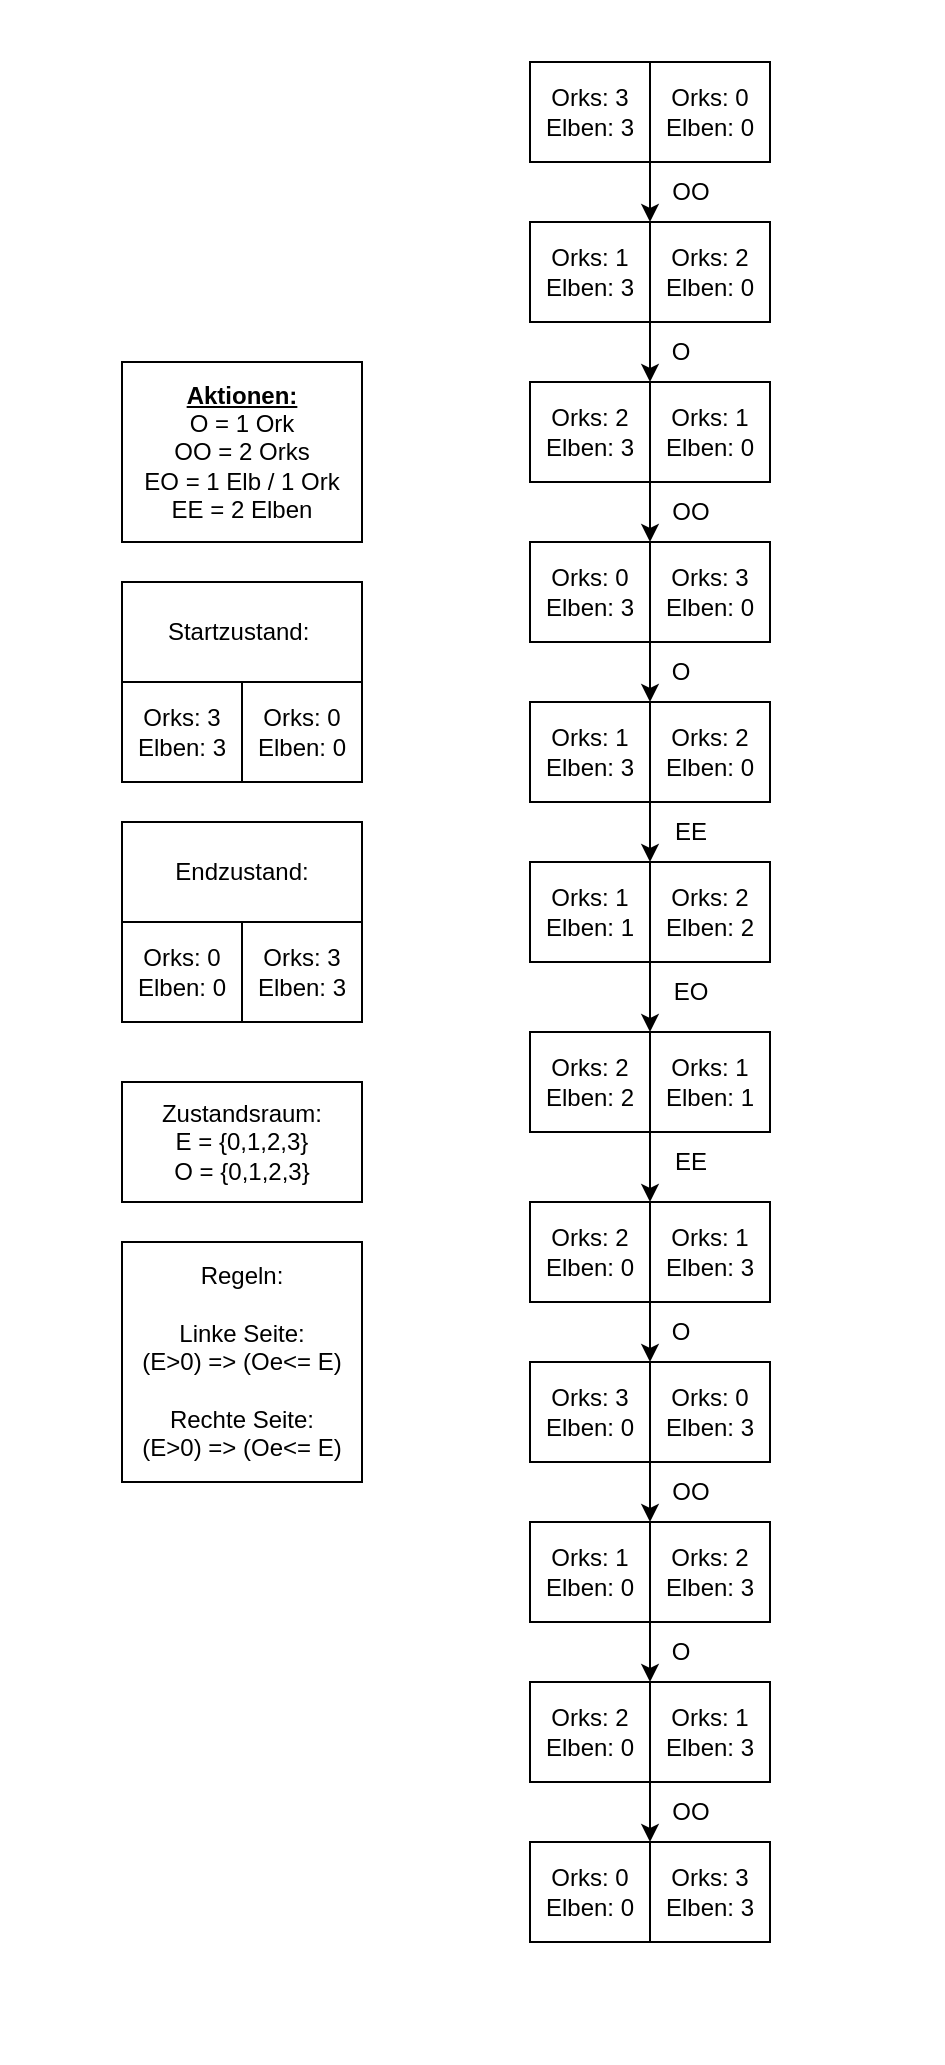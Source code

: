 <mxfile version="28.2.5">
  <diagram name="Elben_Orks_Problemgraph" id="elben-orks">
    <mxGraphModel dx="2431" dy="1413" grid="1" gridSize="10" guides="1" tooltips="1" connect="1" arrows="1" fold="1" page="1" pageScale="1" pageWidth="827" pageHeight="1169" math="0" shadow="0">
      <root>
        <mxCell id="0" />
        <mxCell id="1" parent="0" />
        <mxCell id="UHkEubwFV01RrsCl-Dy8-4" value="" style="group" vertex="1" connectable="0" parent="1">
          <mxGeometry x="354" y="50" width="120" height="50" as="geometry" />
        </mxCell>
        <mxCell id="UHkEubwFV01RrsCl-Dy8-2" value="Orks: 3&lt;div&gt;Elben: 3&lt;/div&gt;" style="rounded=0;whiteSpace=wrap;html=1;" vertex="1" parent="UHkEubwFV01RrsCl-Dy8-4">
          <mxGeometry width="60" height="50" as="geometry" />
        </mxCell>
        <mxCell id="UHkEubwFV01RrsCl-Dy8-3" value="Orks: 0&lt;div&gt;Elben: 0&lt;/div&gt;" style="rounded=0;whiteSpace=wrap;html=1;" vertex="1" parent="UHkEubwFV01RrsCl-Dy8-4">
          <mxGeometry x="60" width="60" height="50" as="geometry" />
        </mxCell>
        <mxCell id="UHkEubwFV01RrsCl-Dy8-5" value="" style="group" vertex="1" connectable="0" parent="1">
          <mxGeometry x="354" y="130" width="120" height="50" as="geometry" />
        </mxCell>
        <mxCell id="UHkEubwFV01RrsCl-Dy8-6" value="Orks: 1&lt;div&gt;Elben: 3&lt;/div&gt;" style="rounded=0;whiteSpace=wrap;html=1;" vertex="1" parent="UHkEubwFV01RrsCl-Dy8-5">
          <mxGeometry width="60" height="50" as="geometry" />
        </mxCell>
        <mxCell id="UHkEubwFV01RrsCl-Dy8-7" value="Orks: 2&lt;div&gt;Elben: 0&lt;/div&gt;" style="rounded=0;whiteSpace=wrap;html=1;" vertex="1" parent="UHkEubwFV01RrsCl-Dy8-5">
          <mxGeometry x="60" width="60" height="50" as="geometry" />
        </mxCell>
        <mxCell id="UHkEubwFV01RrsCl-Dy8-9" value="OO" style="text;html=1;align=center;verticalAlign=middle;resizable=0;points=[];autosize=1;strokeColor=none;fillColor=none;" vertex="1" parent="1">
          <mxGeometry x="414" y="100" width="40" height="30" as="geometry" />
        </mxCell>
        <mxCell id="UHkEubwFV01RrsCl-Dy8-11" style="edgeStyle=orthogonalEdgeStyle;rounded=0;orthogonalLoop=1;jettySize=auto;html=1;exitX=0;exitY=1;exitDx=0;exitDy=0;entryX=1;entryY=0;entryDx=0;entryDy=0;" edge="1" parent="1" source="UHkEubwFV01RrsCl-Dy8-3" target="UHkEubwFV01RrsCl-Dy8-6">
          <mxGeometry relative="1" as="geometry" />
        </mxCell>
        <mxCell id="UHkEubwFV01RrsCl-Dy8-12" value="" style="group" vertex="1" connectable="0" parent="1">
          <mxGeometry x="354" y="210" width="120" height="50" as="geometry" />
        </mxCell>
        <mxCell id="UHkEubwFV01RrsCl-Dy8-13" value="Orks: 2&lt;div&gt;Elben: 3&lt;/div&gt;" style="rounded=0;whiteSpace=wrap;html=1;" vertex="1" parent="UHkEubwFV01RrsCl-Dy8-12">
          <mxGeometry width="60" height="50" as="geometry" />
        </mxCell>
        <mxCell id="UHkEubwFV01RrsCl-Dy8-14" value="Orks: 1&lt;div&gt;Elben: 0&lt;/div&gt;" style="rounded=0;whiteSpace=wrap;html=1;" vertex="1" parent="UHkEubwFV01RrsCl-Dy8-12">
          <mxGeometry x="60" width="60" height="50" as="geometry" />
        </mxCell>
        <mxCell id="UHkEubwFV01RrsCl-Dy8-16" style="edgeStyle=orthogonalEdgeStyle;rounded=0;orthogonalLoop=1;jettySize=auto;html=1;exitX=1;exitY=1;exitDx=0;exitDy=0;entryX=0;entryY=0;entryDx=0;entryDy=0;" edge="1" parent="1" source="UHkEubwFV01RrsCl-Dy8-6" target="UHkEubwFV01RrsCl-Dy8-14">
          <mxGeometry relative="1" as="geometry" />
        </mxCell>
        <mxCell id="UHkEubwFV01RrsCl-Dy8-17" value="O" style="text;html=1;align=center;verticalAlign=middle;resizable=0;points=[];autosize=1;strokeColor=none;fillColor=none;" vertex="1" parent="1">
          <mxGeometry x="414" y="180" width="30" height="30" as="geometry" />
        </mxCell>
        <mxCell id="UHkEubwFV01RrsCl-Dy8-18" value="" style="group" vertex="1" connectable="0" parent="1">
          <mxGeometry x="354" y="290" width="120" height="50" as="geometry" />
        </mxCell>
        <mxCell id="UHkEubwFV01RrsCl-Dy8-19" value="Orks: 0&lt;div&gt;Elben: 3&lt;/div&gt;" style="rounded=0;whiteSpace=wrap;html=1;" vertex="1" parent="UHkEubwFV01RrsCl-Dy8-18">
          <mxGeometry width="60" height="50" as="geometry" />
        </mxCell>
        <mxCell id="UHkEubwFV01RrsCl-Dy8-20" value="Orks: 3&lt;div&gt;Elben: 0&lt;/div&gt;" style="rounded=0;whiteSpace=wrap;html=1;" vertex="1" parent="UHkEubwFV01RrsCl-Dy8-18">
          <mxGeometry x="60" width="60" height="50" as="geometry" />
        </mxCell>
        <mxCell id="UHkEubwFV01RrsCl-Dy8-21" style="edgeStyle=orthogonalEdgeStyle;rounded=0;orthogonalLoop=1;jettySize=auto;html=1;exitX=0;exitY=1;exitDx=0;exitDy=0;entryX=0;entryY=0;entryDx=0;entryDy=0;" edge="1" parent="1" source="UHkEubwFV01RrsCl-Dy8-14" target="UHkEubwFV01RrsCl-Dy8-20">
          <mxGeometry relative="1" as="geometry" />
        </mxCell>
        <mxCell id="UHkEubwFV01RrsCl-Dy8-22" value="OO" style="text;html=1;align=center;verticalAlign=middle;resizable=0;points=[];autosize=1;strokeColor=none;fillColor=none;" vertex="1" parent="1">
          <mxGeometry x="414" y="260" width="40" height="30" as="geometry" />
        </mxCell>
        <mxCell id="UHkEubwFV01RrsCl-Dy8-23" value="" style="group" vertex="1" connectable="0" parent="1">
          <mxGeometry x="354" y="370" width="120" height="50" as="geometry" />
        </mxCell>
        <mxCell id="UHkEubwFV01RrsCl-Dy8-24" value="Orks: 1&lt;div&gt;Elben: 3&lt;/div&gt;" style="rounded=0;whiteSpace=wrap;html=1;" vertex="1" parent="UHkEubwFV01RrsCl-Dy8-23">
          <mxGeometry width="60" height="50" as="geometry" />
        </mxCell>
        <mxCell id="UHkEubwFV01RrsCl-Dy8-25" value="Orks: 2&lt;div&gt;Elben: 0&lt;/div&gt;" style="rounded=0;whiteSpace=wrap;html=1;" vertex="1" parent="UHkEubwFV01RrsCl-Dy8-23">
          <mxGeometry x="60" width="60" height="50" as="geometry" />
        </mxCell>
        <mxCell id="UHkEubwFV01RrsCl-Dy8-26" style="edgeStyle=orthogonalEdgeStyle;rounded=0;orthogonalLoop=1;jettySize=auto;html=1;exitX=1;exitY=1;exitDx=0;exitDy=0;entryX=0;entryY=0;entryDx=0;entryDy=0;" edge="1" parent="1" source="UHkEubwFV01RrsCl-Dy8-19" target="UHkEubwFV01RrsCl-Dy8-25">
          <mxGeometry relative="1" as="geometry" />
        </mxCell>
        <mxCell id="UHkEubwFV01RrsCl-Dy8-27" value="O" style="text;html=1;align=center;verticalAlign=middle;resizable=0;points=[];autosize=1;strokeColor=none;fillColor=none;" vertex="1" parent="1">
          <mxGeometry x="414" y="340" width="30" height="30" as="geometry" />
        </mxCell>
        <mxCell id="UHkEubwFV01RrsCl-Dy8-28" value="" style="group" vertex="1" connectable="0" parent="1">
          <mxGeometry x="354" y="450" width="120" height="50" as="geometry" />
        </mxCell>
        <mxCell id="UHkEubwFV01RrsCl-Dy8-29" value="Orks: 1&lt;div&gt;Elben: 1&lt;/div&gt;" style="rounded=0;whiteSpace=wrap;html=1;" vertex="1" parent="UHkEubwFV01RrsCl-Dy8-28">
          <mxGeometry width="60" height="50" as="geometry" />
        </mxCell>
        <mxCell id="UHkEubwFV01RrsCl-Dy8-30" value="Orks: 2&lt;div&gt;Elben: 2&lt;/div&gt;" style="rounded=0;whiteSpace=wrap;html=1;" vertex="1" parent="UHkEubwFV01RrsCl-Dy8-28">
          <mxGeometry x="60" width="60" height="50" as="geometry" />
        </mxCell>
        <mxCell id="UHkEubwFV01RrsCl-Dy8-31" style="edgeStyle=orthogonalEdgeStyle;rounded=0;orthogonalLoop=1;jettySize=auto;html=1;exitX=0;exitY=1;exitDx=0;exitDy=0;entryX=0;entryY=0;entryDx=0;entryDy=0;" edge="1" parent="1" source="UHkEubwFV01RrsCl-Dy8-25" target="UHkEubwFV01RrsCl-Dy8-30">
          <mxGeometry relative="1" as="geometry" />
        </mxCell>
        <mxCell id="UHkEubwFV01RrsCl-Dy8-32" value="EE" style="text;html=1;align=center;verticalAlign=middle;resizable=0;points=[];autosize=1;strokeColor=none;fillColor=none;" vertex="1" parent="1">
          <mxGeometry x="414" y="420" width="40" height="30" as="geometry" />
        </mxCell>
        <mxCell id="UHkEubwFV01RrsCl-Dy8-33" value="" style="group" vertex="1" connectable="0" parent="1">
          <mxGeometry x="354" y="535" width="120" height="50" as="geometry" />
        </mxCell>
        <mxCell id="UHkEubwFV01RrsCl-Dy8-34" value="Orks: 2&lt;div&gt;Elben: 2&lt;/div&gt;" style="rounded=0;whiteSpace=wrap;html=1;" vertex="1" parent="UHkEubwFV01RrsCl-Dy8-33">
          <mxGeometry width="60" height="50" as="geometry" />
        </mxCell>
        <mxCell id="UHkEubwFV01RrsCl-Dy8-35" value="Orks: 1&lt;div&gt;Elben: 1&lt;/div&gt;" style="rounded=0;whiteSpace=wrap;html=1;" vertex="1" parent="UHkEubwFV01RrsCl-Dy8-33">
          <mxGeometry x="60" width="60" height="50" as="geometry" />
        </mxCell>
        <mxCell id="UHkEubwFV01RrsCl-Dy8-36" style="edgeStyle=orthogonalEdgeStyle;rounded=0;orthogonalLoop=1;jettySize=auto;html=1;exitX=0;exitY=1;exitDx=0;exitDy=0;entryX=1;entryY=0;entryDx=0;entryDy=0;" edge="1" parent="1" source="UHkEubwFV01RrsCl-Dy8-30" target="UHkEubwFV01RrsCl-Dy8-34">
          <mxGeometry relative="1" as="geometry" />
        </mxCell>
        <mxCell id="UHkEubwFV01RrsCl-Dy8-37" value="EO" style="text;html=1;align=center;verticalAlign=middle;resizable=0;points=[];autosize=1;strokeColor=none;fillColor=none;" vertex="1" parent="1">
          <mxGeometry x="414" y="500" width="40" height="30" as="geometry" />
        </mxCell>
        <mxCell id="UHkEubwFV01RrsCl-Dy8-39" value="" style="group" vertex="1" connectable="0" parent="1">
          <mxGeometry x="354" y="620" width="120" height="50" as="geometry" />
        </mxCell>
        <mxCell id="UHkEubwFV01RrsCl-Dy8-40" value="Orks: 2&lt;div&gt;Elben: 0&lt;/div&gt;" style="rounded=0;whiteSpace=wrap;html=1;" vertex="1" parent="UHkEubwFV01RrsCl-Dy8-39">
          <mxGeometry width="60" height="50" as="geometry" />
        </mxCell>
        <mxCell id="UHkEubwFV01RrsCl-Dy8-41" value="Orks: 1&lt;div&gt;Elben: 3&lt;/div&gt;" style="rounded=0;whiteSpace=wrap;html=1;" vertex="1" parent="UHkEubwFV01RrsCl-Dy8-39">
          <mxGeometry x="60" width="60" height="50" as="geometry" />
        </mxCell>
        <mxCell id="UHkEubwFV01RrsCl-Dy8-42" style="edgeStyle=orthogonalEdgeStyle;rounded=0;orthogonalLoop=1;jettySize=auto;html=1;exitX=0;exitY=1;exitDx=0;exitDy=0;entryX=0;entryY=0;entryDx=0;entryDy=0;" edge="1" parent="1" source="UHkEubwFV01RrsCl-Dy8-35" target="UHkEubwFV01RrsCl-Dy8-41">
          <mxGeometry relative="1" as="geometry" />
        </mxCell>
        <mxCell id="UHkEubwFV01RrsCl-Dy8-43" value="EE" style="text;html=1;align=center;verticalAlign=middle;resizable=0;points=[];autosize=1;strokeColor=none;fillColor=none;" vertex="1" parent="1">
          <mxGeometry x="414" y="585" width="40" height="30" as="geometry" />
        </mxCell>
        <mxCell id="UHkEubwFV01RrsCl-Dy8-50" value="" style="group" vertex="1" connectable="0" parent="1">
          <mxGeometry x="354" y="700" width="120" height="50" as="geometry" />
        </mxCell>
        <mxCell id="UHkEubwFV01RrsCl-Dy8-51" value="Orks: 3&lt;div&gt;Elben: 0&lt;/div&gt;" style="rounded=0;whiteSpace=wrap;html=1;" vertex="1" parent="UHkEubwFV01RrsCl-Dy8-50">
          <mxGeometry width="60" height="50" as="geometry" />
        </mxCell>
        <mxCell id="UHkEubwFV01RrsCl-Dy8-52" value="Orks: 0&lt;div&gt;Elben: 3&lt;/div&gt;" style="rounded=0;whiteSpace=wrap;html=1;" vertex="1" parent="UHkEubwFV01RrsCl-Dy8-50">
          <mxGeometry x="60" width="60" height="50" as="geometry" />
        </mxCell>
        <mxCell id="UHkEubwFV01RrsCl-Dy8-53" style="edgeStyle=orthogonalEdgeStyle;rounded=0;orthogonalLoop=1;jettySize=auto;html=1;exitX=0;exitY=1;exitDx=0;exitDy=0;entryX=0;entryY=0;entryDx=0;entryDy=0;" edge="1" parent="1" source="UHkEubwFV01RrsCl-Dy8-41" target="UHkEubwFV01RrsCl-Dy8-52">
          <mxGeometry relative="1" as="geometry" />
        </mxCell>
        <mxCell id="UHkEubwFV01RrsCl-Dy8-54" value="O" style="text;html=1;align=center;verticalAlign=middle;resizable=0;points=[];autosize=1;strokeColor=none;fillColor=none;" vertex="1" parent="1">
          <mxGeometry x="414" y="670" width="30" height="30" as="geometry" />
        </mxCell>
        <mxCell id="UHkEubwFV01RrsCl-Dy8-55" value="" style="group" vertex="1" connectable="0" parent="1">
          <mxGeometry x="354" y="780" width="120" height="50" as="geometry" />
        </mxCell>
        <mxCell id="UHkEubwFV01RrsCl-Dy8-56" value="Orks: 1&lt;div&gt;&lt;span style=&quot;background-color: transparent; color: light-dark(rgb(0, 0, 0), rgb(255, 255, 255));&quot;&gt;Elben: 0&lt;/span&gt;&lt;/div&gt;" style="rounded=0;whiteSpace=wrap;html=1;" vertex="1" parent="UHkEubwFV01RrsCl-Dy8-55">
          <mxGeometry width="60" height="50" as="geometry" />
        </mxCell>
        <mxCell id="UHkEubwFV01RrsCl-Dy8-57" value="Orks: 2&lt;div&gt;Elben: 3&lt;/div&gt;" style="rounded=0;whiteSpace=wrap;html=1;" vertex="1" parent="UHkEubwFV01RrsCl-Dy8-55">
          <mxGeometry x="60" width="60" height="50" as="geometry" />
        </mxCell>
        <mxCell id="UHkEubwFV01RrsCl-Dy8-61" style="edgeStyle=orthogonalEdgeStyle;rounded=0;orthogonalLoop=1;jettySize=auto;html=1;exitX=0;exitY=1;exitDx=0;exitDy=0;entryX=1;entryY=0;entryDx=0;entryDy=0;" edge="1" parent="1" source="UHkEubwFV01RrsCl-Dy8-52" target="UHkEubwFV01RrsCl-Dy8-56">
          <mxGeometry relative="1" as="geometry" />
        </mxCell>
        <mxCell id="UHkEubwFV01RrsCl-Dy8-62" value="OO" style="text;html=1;align=center;verticalAlign=middle;resizable=0;points=[];autosize=1;strokeColor=none;fillColor=none;" vertex="1" parent="1">
          <mxGeometry x="414" y="750" width="40" height="30" as="geometry" />
        </mxCell>
        <mxCell id="UHkEubwFV01RrsCl-Dy8-63" value="" style="group" vertex="1" connectable="0" parent="1">
          <mxGeometry x="354" y="860" width="120" height="50" as="geometry" />
        </mxCell>
        <mxCell id="UHkEubwFV01RrsCl-Dy8-64" value="Orks: 2&lt;div&gt;&lt;span style=&quot;background-color: transparent; color: light-dark(rgb(0, 0, 0), rgb(255, 255, 255));&quot;&gt;Elben: 0&lt;/span&gt;&lt;/div&gt;" style="rounded=0;whiteSpace=wrap;html=1;" vertex="1" parent="UHkEubwFV01RrsCl-Dy8-63">
          <mxGeometry width="60" height="50" as="geometry" />
        </mxCell>
        <mxCell id="UHkEubwFV01RrsCl-Dy8-65" value="Orks: 1&lt;div&gt;Elben: 3&lt;/div&gt;" style="rounded=0;whiteSpace=wrap;html=1;" vertex="1" parent="UHkEubwFV01RrsCl-Dy8-63">
          <mxGeometry x="60" width="60" height="50" as="geometry" />
        </mxCell>
        <mxCell id="UHkEubwFV01RrsCl-Dy8-66" style="edgeStyle=orthogonalEdgeStyle;rounded=0;orthogonalLoop=1;jettySize=auto;html=1;exitX=1;exitY=1;exitDx=0;exitDy=0;entryX=1;entryY=0;entryDx=0;entryDy=0;" edge="1" parent="1" source="UHkEubwFV01RrsCl-Dy8-56" target="UHkEubwFV01RrsCl-Dy8-64">
          <mxGeometry relative="1" as="geometry" />
        </mxCell>
        <mxCell id="UHkEubwFV01RrsCl-Dy8-67" value="O" style="text;html=1;align=center;verticalAlign=middle;resizable=0;points=[];autosize=1;strokeColor=none;fillColor=none;" vertex="1" parent="1">
          <mxGeometry x="414" y="830" width="30" height="30" as="geometry" />
        </mxCell>
        <mxCell id="UHkEubwFV01RrsCl-Dy8-68" value="" style="group" vertex="1" connectable="0" parent="1">
          <mxGeometry x="354" y="940" width="120" height="50" as="geometry" />
        </mxCell>
        <mxCell id="UHkEubwFV01RrsCl-Dy8-69" value="Orks: 0&lt;div&gt;&lt;span style=&quot;background-color: transparent; color: light-dark(rgb(0, 0, 0), rgb(255, 255, 255));&quot;&gt;Elben: 0&lt;/span&gt;&lt;/div&gt;" style="rounded=0;whiteSpace=wrap;html=1;" vertex="1" parent="UHkEubwFV01RrsCl-Dy8-68">
          <mxGeometry width="60" height="50" as="geometry" />
        </mxCell>
        <mxCell id="UHkEubwFV01RrsCl-Dy8-70" value="Orks: 3&lt;div&gt;Elben: 3&lt;/div&gt;" style="rounded=0;whiteSpace=wrap;html=1;" vertex="1" parent="UHkEubwFV01RrsCl-Dy8-68">
          <mxGeometry x="60" width="60" height="50" as="geometry" />
        </mxCell>
        <mxCell id="UHkEubwFV01RrsCl-Dy8-71" style="edgeStyle=orthogonalEdgeStyle;rounded=0;orthogonalLoop=1;jettySize=auto;html=1;exitX=0;exitY=1;exitDx=0;exitDy=0;entryX=1;entryY=0;entryDx=0;entryDy=0;" edge="1" parent="1" source="UHkEubwFV01RrsCl-Dy8-65" target="UHkEubwFV01RrsCl-Dy8-69">
          <mxGeometry relative="1" as="geometry" />
        </mxCell>
        <mxCell id="UHkEubwFV01RrsCl-Dy8-72" value="OO" style="text;html=1;align=center;verticalAlign=middle;resizable=0;points=[];autosize=1;strokeColor=none;fillColor=none;" vertex="1" parent="1">
          <mxGeometry x="414" y="910" width="40" height="30" as="geometry" />
        </mxCell>
        <mxCell id="UHkEubwFV01RrsCl-Dy8-73" value="&lt;b&gt;&lt;u&gt;Aktionen:&lt;/u&gt;&lt;/b&gt;&lt;div&gt;O = 1 Ork&lt;/div&gt;&lt;div&gt;OO = 2 Orks&lt;/div&gt;&lt;div&gt;EO = 1 Elb / 1 Ork&lt;/div&gt;&lt;div&gt;EE = 2 Elben&lt;/div&gt;" style="rounded=0;whiteSpace=wrap;html=1;" vertex="1" parent="1">
          <mxGeometry x="150" y="200" width="120" height="90" as="geometry" />
        </mxCell>
        <mxCell id="UHkEubwFV01RrsCl-Dy8-74" value="Startzustand:&amp;nbsp;" style="rounded=0;whiteSpace=wrap;html=1;" vertex="1" parent="1">
          <mxGeometry x="150" y="310" width="120" height="50" as="geometry" />
        </mxCell>
        <mxCell id="UHkEubwFV01RrsCl-Dy8-75" value="" style="group" vertex="1" connectable="0" parent="1">
          <mxGeometry x="150" y="360" width="120" height="50" as="geometry" />
        </mxCell>
        <mxCell id="UHkEubwFV01RrsCl-Dy8-76" value="Orks: 3&lt;div&gt;Elben: 3&lt;/div&gt;" style="rounded=0;whiteSpace=wrap;html=1;" vertex="1" parent="UHkEubwFV01RrsCl-Dy8-75">
          <mxGeometry width="60" height="50" as="geometry" />
        </mxCell>
        <mxCell id="UHkEubwFV01RrsCl-Dy8-77" value="Orks: 0&lt;div&gt;Elben: 0&lt;/div&gt;" style="rounded=0;whiteSpace=wrap;html=1;" vertex="1" parent="UHkEubwFV01RrsCl-Dy8-75">
          <mxGeometry x="60" width="60" height="50" as="geometry" />
        </mxCell>
        <mxCell id="UHkEubwFV01RrsCl-Dy8-78" value="Endzustand:" style="rounded=0;whiteSpace=wrap;html=1;" vertex="1" parent="1">
          <mxGeometry x="150" y="430" width="120" height="50" as="geometry" />
        </mxCell>
        <mxCell id="UHkEubwFV01RrsCl-Dy8-82" value="" style="group" vertex="1" connectable="0" parent="1">
          <mxGeometry x="150" y="480" width="120" height="50" as="geometry" />
        </mxCell>
        <mxCell id="UHkEubwFV01RrsCl-Dy8-83" value="Orks: 0&lt;div&gt;&lt;span style=&quot;background-color: transparent; color: light-dark(rgb(0, 0, 0), rgb(255, 255, 255));&quot;&gt;Elben: 0&lt;/span&gt;&lt;/div&gt;" style="rounded=0;whiteSpace=wrap;html=1;" vertex="1" parent="UHkEubwFV01RrsCl-Dy8-82">
          <mxGeometry width="60" height="50" as="geometry" />
        </mxCell>
        <mxCell id="UHkEubwFV01RrsCl-Dy8-84" value="Orks: 3&lt;div&gt;Elben: 3&lt;/div&gt;" style="rounded=0;whiteSpace=wrap;html=1;" vertex="1" parent="UHkEubwFV01RrsCl-Dy8-82">
          <mxGeometry x="60" width="60" height="50" as="geometry" />
        </mxCell>
        <mxCell id="UHkEubwFV01RrsCl-Dy8-86" value="Zustandsraum:&lt;br&gt;&lt;div&gt;E = {0,1,2,3}&lt;/div&gt;&lt;div&gt;O = {0,1,2,3}&lt;/div&gt;" style="rounded=0;whiteSpace=wrap;html=1;" vertex="1" parent="1">
          <mxGeometry x="150" y="560" width="120" height="60" as="geometry" />
        </mxCell>
        <mxCell id="UHkEubwFV01RrsCl-Dy8-87" value="Regeln:&lt;div&gt;&lt;br&gt;&lt;/div&gt;&lt;div&gt;Linke Seite:&lt;/div&gt;&lt;div&gt;(E&amp;gt;0) =&amp;gt; (Oe&amp;lt;= E)&lt;/div&gt;&lt;div&gt;&lt;br&gt;&lt;/div&gt;&lt;div&gt;Rechte Seite:&lt;/div&gt;&lt;div&gt;(E&amp;gt;0) =&amp;gt; (Oe&amp;lt;= E)&lt;/div&gt;" style="rounded=0;whiteSpace=wrap;html=1;" vertex="1" parent="1">
          <mxGeometry x="150" y="640" width="120" height="120" as="geometry" />
        </mxCell>
        <mxCell id="UHkEubwFV01RrsCl-Dy8-88" value="" style="rounded=0;whiteSpace=wrap;html=1;opacity=0;" vertex="1" parent="1">
          <mxGeometry x="90" y="20" width="470" height="1030" as="geometry" />
        </mxCell>
      </root>
    </mxGraphModel>
  </diagram>
</mxfile>
